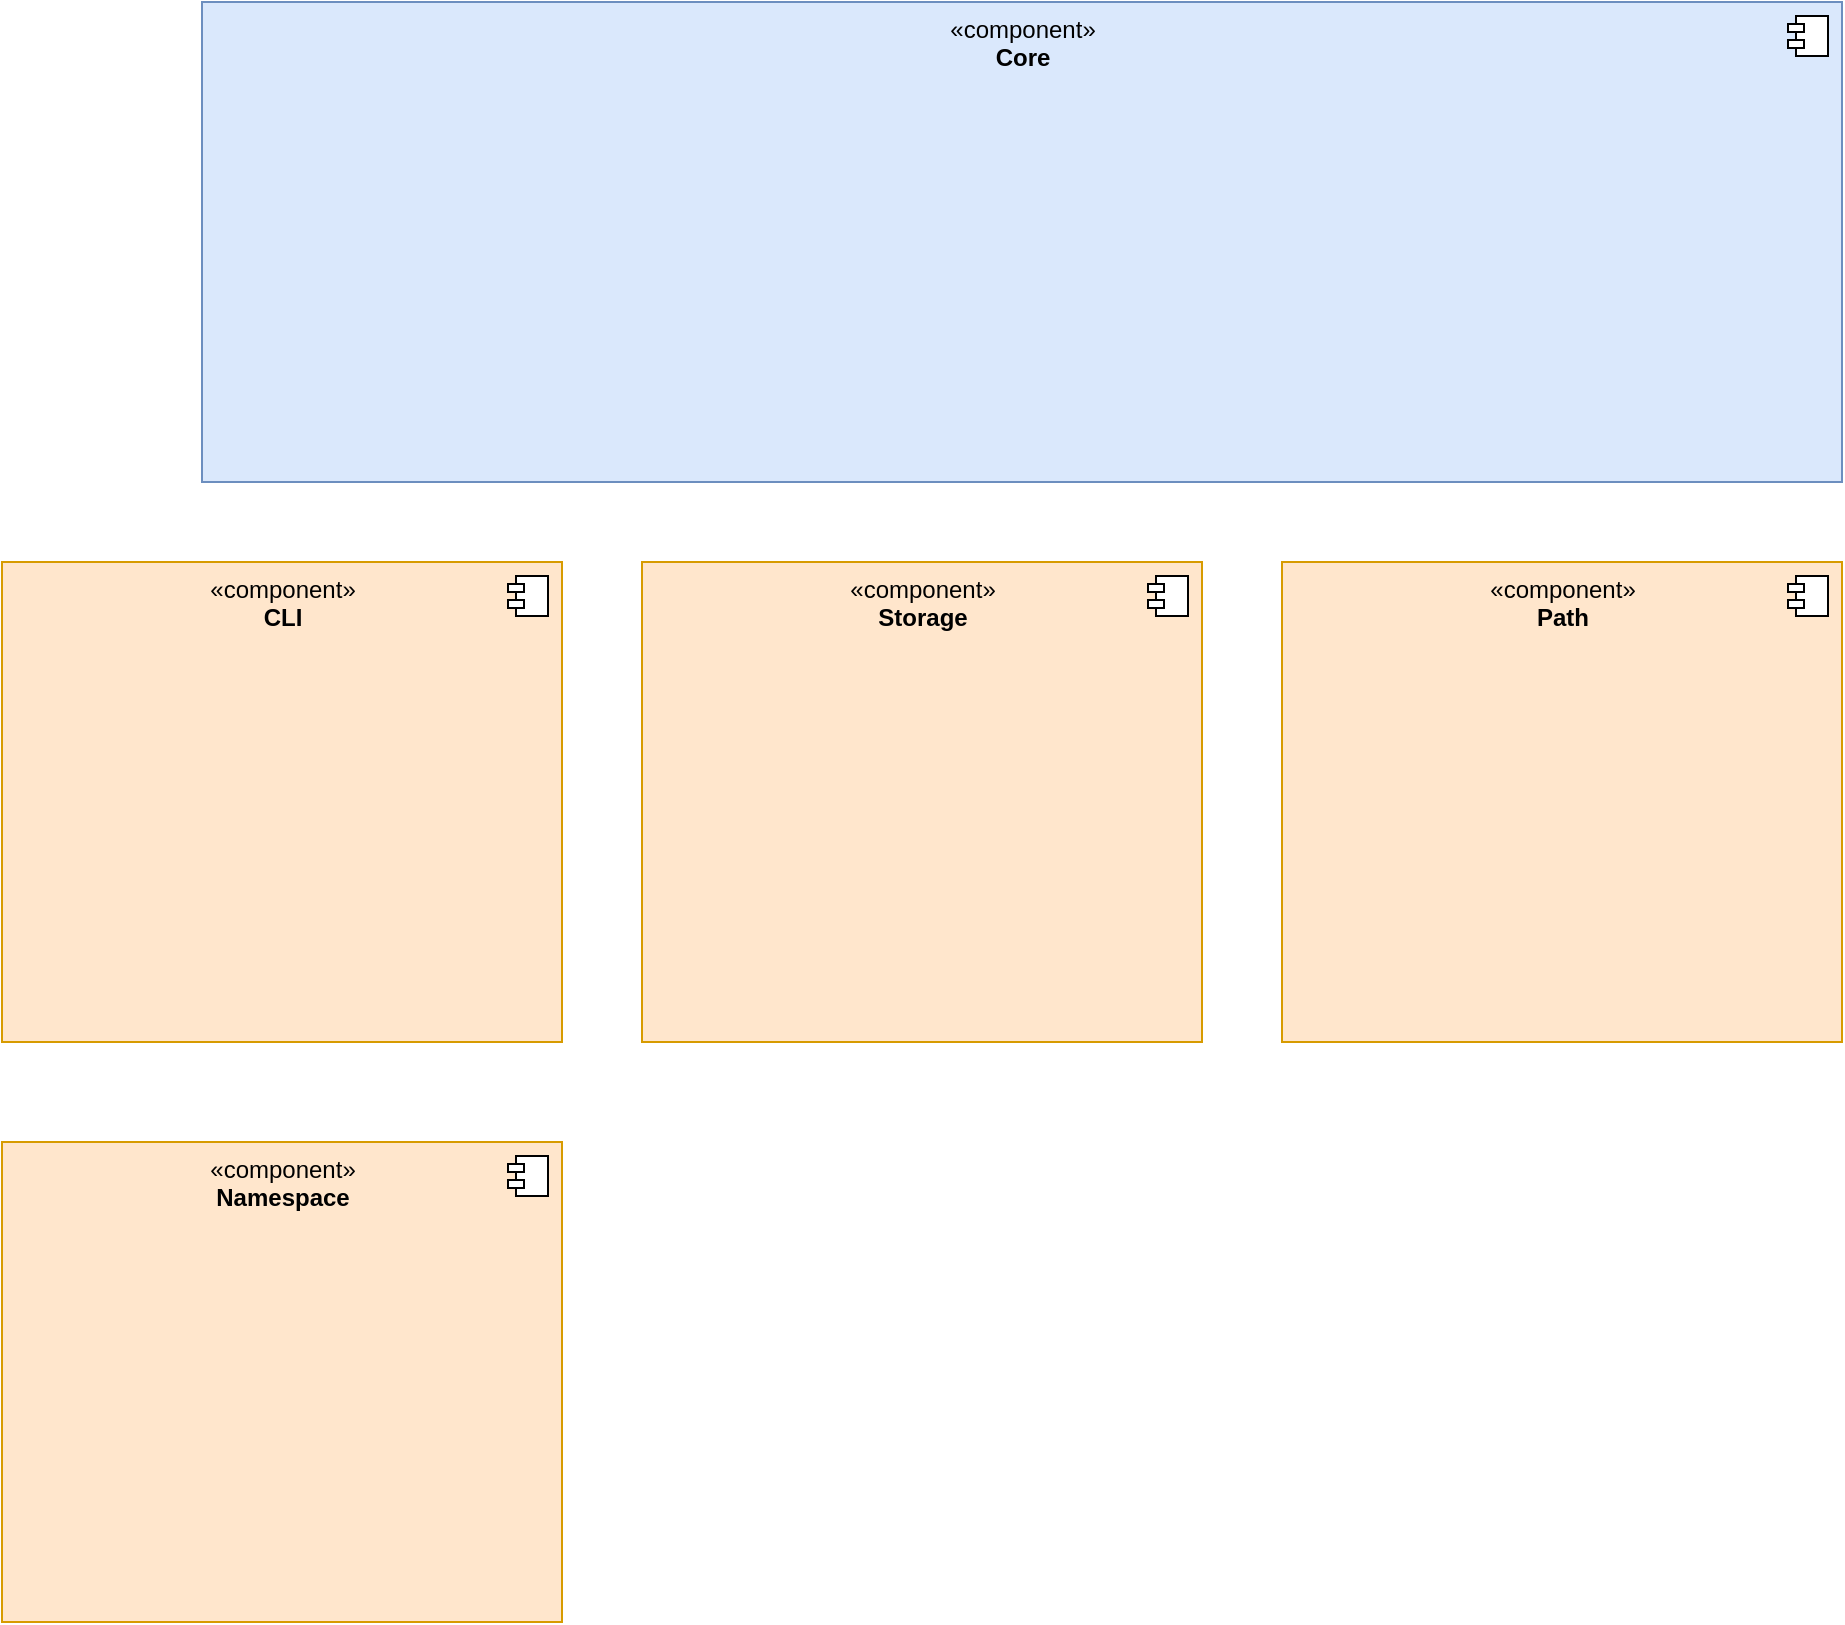 <mxfile>
    <diagram id="h9DzdqyxrpRUiVM34piB" name="Page-1">
        <mxGraphModel dx="2255" dy="1622" grid="1" gridSize="10" guides="1" tooltips="1" connect="1" arrows="1" fold="1" page="1" pageScale="1" pageWidth="1169" pageHeight="827" math="0" shadow="0">
            <root>
                <mxCell id="0"/>
                <mxCell id="1" parent="0"/>
                <mxCell id="2" value="«component»&lt;br&gt;&lt;b&gt;Core&lt;/b&gt;" style="html=1;dropTarget=0;verticalAlign=top;fillColor=#dae8fc;strokeColor=#6c8ebf;" vertex="1" parent="1">
                    <mxGeometry x="40" y="-800" width="820" height="240" as="geometry"/>
                </mxCell>
                <mxCell id="3" value="" style="shape=module;jettyWidth=8;jettyHeight=4;" vertex="1" parent="2">
                    <mxGeometry x="1" width="20" height="20" relative="1" as="geometry">
                        <mxPoint x="-27" y="7" as="offset"/>
                    </mxGeometry>
                </mxCell>
                <mxCell id="4" value="«component»&lt;br&gt;&lt;b&gt;Path&lt;/b&gt;" style="html=1;dropTarget=0;verticalAlign=top;fillColor=#ffe6cc;strokeColor=#d79b00;" vertex="1" parent="1">
                    <mxGeometry x="580" y="-520" width="280" height="240" as="geometry"/>
                </mxCell>
                <mxCell id="5" value="" style="shape=module;jettyWidth=8;jettyHeight=4;" vertex="1" parent="4">
                    <mxGeometry x="1" width="20" height="20" relative="1" as="geometry">
                        <mxPoint x="-27" y="7" as="offset"/>
                    </mxGeometry>
                </mxCell>
                <mxCell id="6" value="«component»&lt;br&gt;&lt;b&gt;Storage&lt;/b&gt;" style="html=1;dropTarget=0;verticalAlign=top;fillColor=#ffe6cc;strokeColor=#d79b00;" vertex="1" parent="1">
                    <mxGeometry x="260" y="-520" width="280" height="240" as="geometry"/>
                </mxCell>
                <mxCell id="7" value="" style="shape=module;jettyWidth=8;jettyHeight=4;" vertex="1" parent="6">
                    <mxGeometry x="1" width="20" height="20" relative="1" as="geometry">
                        <mxPoint x="-27" y="7" as="offset"/>
                    </mxGeometry>
                </mxCell>
                <mxCell id="8" value="«component»&lt;br&gt;&lt;b&gt;CLI&lt;/b&gt;" style="html=1;dropTarget=0;verticalAlign=top;fillColor=#ffe6cc;strokeColor=#d79b00;" vertex="1" parent="1">
                    <mxGeometry x="-60" y="-520" width="280" height="240" as="geometry"/>
                </mxCell>
                <mxCell id="9" value="" style="shape=module;jettyWidth=8;jettyHeight=4;" vertex="1" parent="8">
                    <mxGeometry x="1" width="20" height="20" relative="1" as="geometry">
                        <mxPoint x="-27" y="7" as="offset"/>
                    </mxGeometry>
                </mxCell>
                <mxCell id="10" value="«component»&lt;br&gt;&lt;b&gt;Namespace&lt;/b&gt;" style="html=1;dropTarget=0;verticalAlign=top;fillColor=#ffe6cc;strokeColor=#d79b00;" vertex="1" parent="1">
                    <mxGeometry x="-60" y="-230" width="280" height="240" as="geometry"/>
                </mxCell>
                <mxCell id="11" value="" style="shape=module;jettyWidth=8;jettyHeight=4;" vertex="1" parent="10">
                    <mxGeometry x="1" width="20" height="20" relative="1" as="geometry">
                        <mxPoint x="-27" y="7" as="offset"/>
                    </mxGeometry>
                </mxCell>
            </root>
        </mxGraphModel>
    </diagram>
</mxfile>